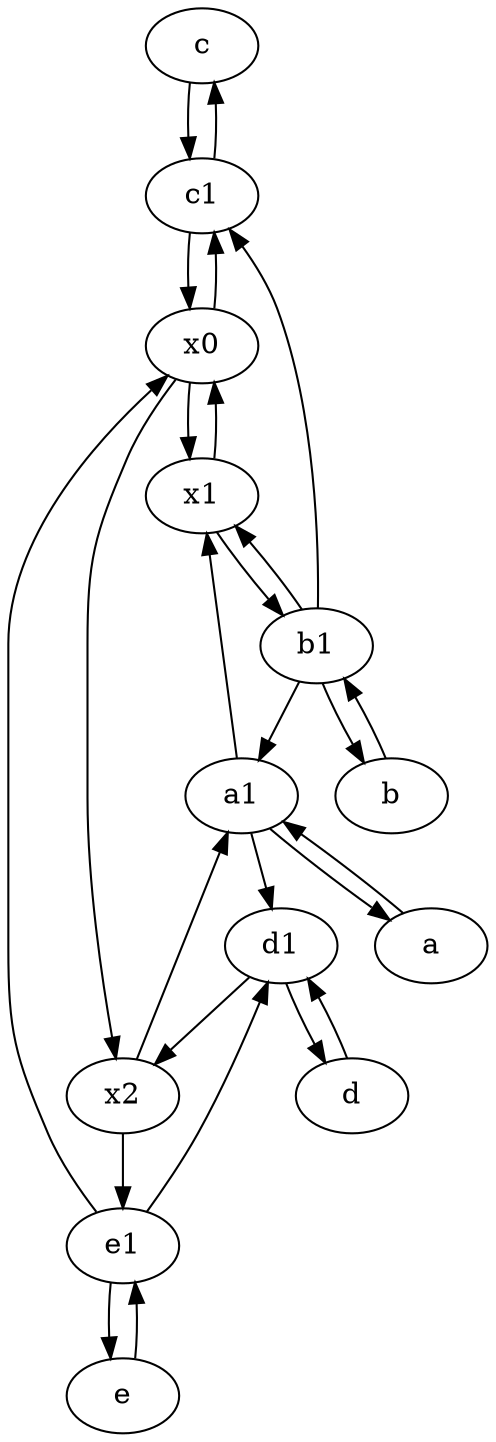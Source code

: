 digraph  {
	c [pos="20,10!"];
	x0;
	x1;
	a1 [pos="40,15!"];
	e [pos="30,50!"];
	b1 [pos="45,20!"];
	d1 [pos="25,30!"];
	a [pos="40,10!"];
	d [pos="20,30!"];
	c1 [pos="30,15!"];
	x2;
	b [pos="50,20!"];
	e1 [pos="25,45!"];
	c -> c1;
	d1 -> d;
	c1 -> c;
	x0 -> c1;
	e1 -> e;
	b1 -> b;
	e -> e1;
	a1 -> a;
	b1 -> c1;
	x2 -> e1;
	x0 -> x1;
	d -> d1;
	x1 -> b1;
	c1 -> x0;
	x2 -> a1;
	x0 -> x2;
	b -> b1;
	a1 -> x1;
	x1 -> x0;
	a1 -> d1;
	b1 -> x1;
	a -> a1;
	b1 -> a1;
	e1 -> x0;
	e1 -> d1;
	d1 -> x2;

	}
